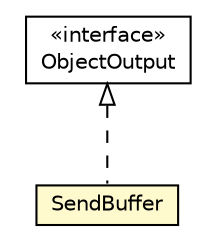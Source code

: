#!/usr/local/bin/dot
#
# Class diagram 
# Generated by UMLGraph version 5.1 (http://www.umlgraph.org/)
#

digraph G {
	edge [fontname="Helvetica",fontsize=10,labelfontname="Helvetica",labelfontsize=10];
	node [fontname="Helvetica",fontsize=10,shape=plaintext];
	nodesep=0.25;
	ranksep=0.5;
	// pt.ist.fenixframework.backend.infinispan.messaging.SendBuffer
	c63280 [label=<<table title="pt.ist.fenixframework.backend.infinispan.messaging.SendBuffer" border="0" cellborder="1" cellspacing="0" cellpadding="2" port="p" bgcolor="lemonChiffon" href="./SendBuffer.html">
		<tr><td><table border="0" cellspacing="0" cellpadding="1">
<tr><td align="center" balign="center"> SendBuffer </td></tr>
		</table></td></tr>
		</table>>, fontname="Helvetica", fontcolor="black", fontsize=10.0];
	//pt.ist.fenixframework.backend.infinispan.messaging.SendBuffer implements java.io.ObjectOutput
	c63299:p -> c63280:p [dir=back,arrowtail=empty,style=dashed];
	// java.io.ObjectOutput
	c63299 [label=<<table title="java.io.ObjectOutput" border="0" cellborder="1" cellspacing="0" cellpadding="2" port="p" href="http://java.sun.com/j2se/1.4.2/docs/api/java/io/ObjectOutput.html">
		<tr><td><table border="0" cellspacing="0" cellpadding="1">
<tr><td align="center" balign="center"> &#171;interface&#187; </td></tr>
<tr><td align="center" balign="center"> ObjectOutput </td></tr>
		</table></td></tr>
		</table>>, fontname="Helvetica", fontcolor="black", fontsize=10.0];
}

